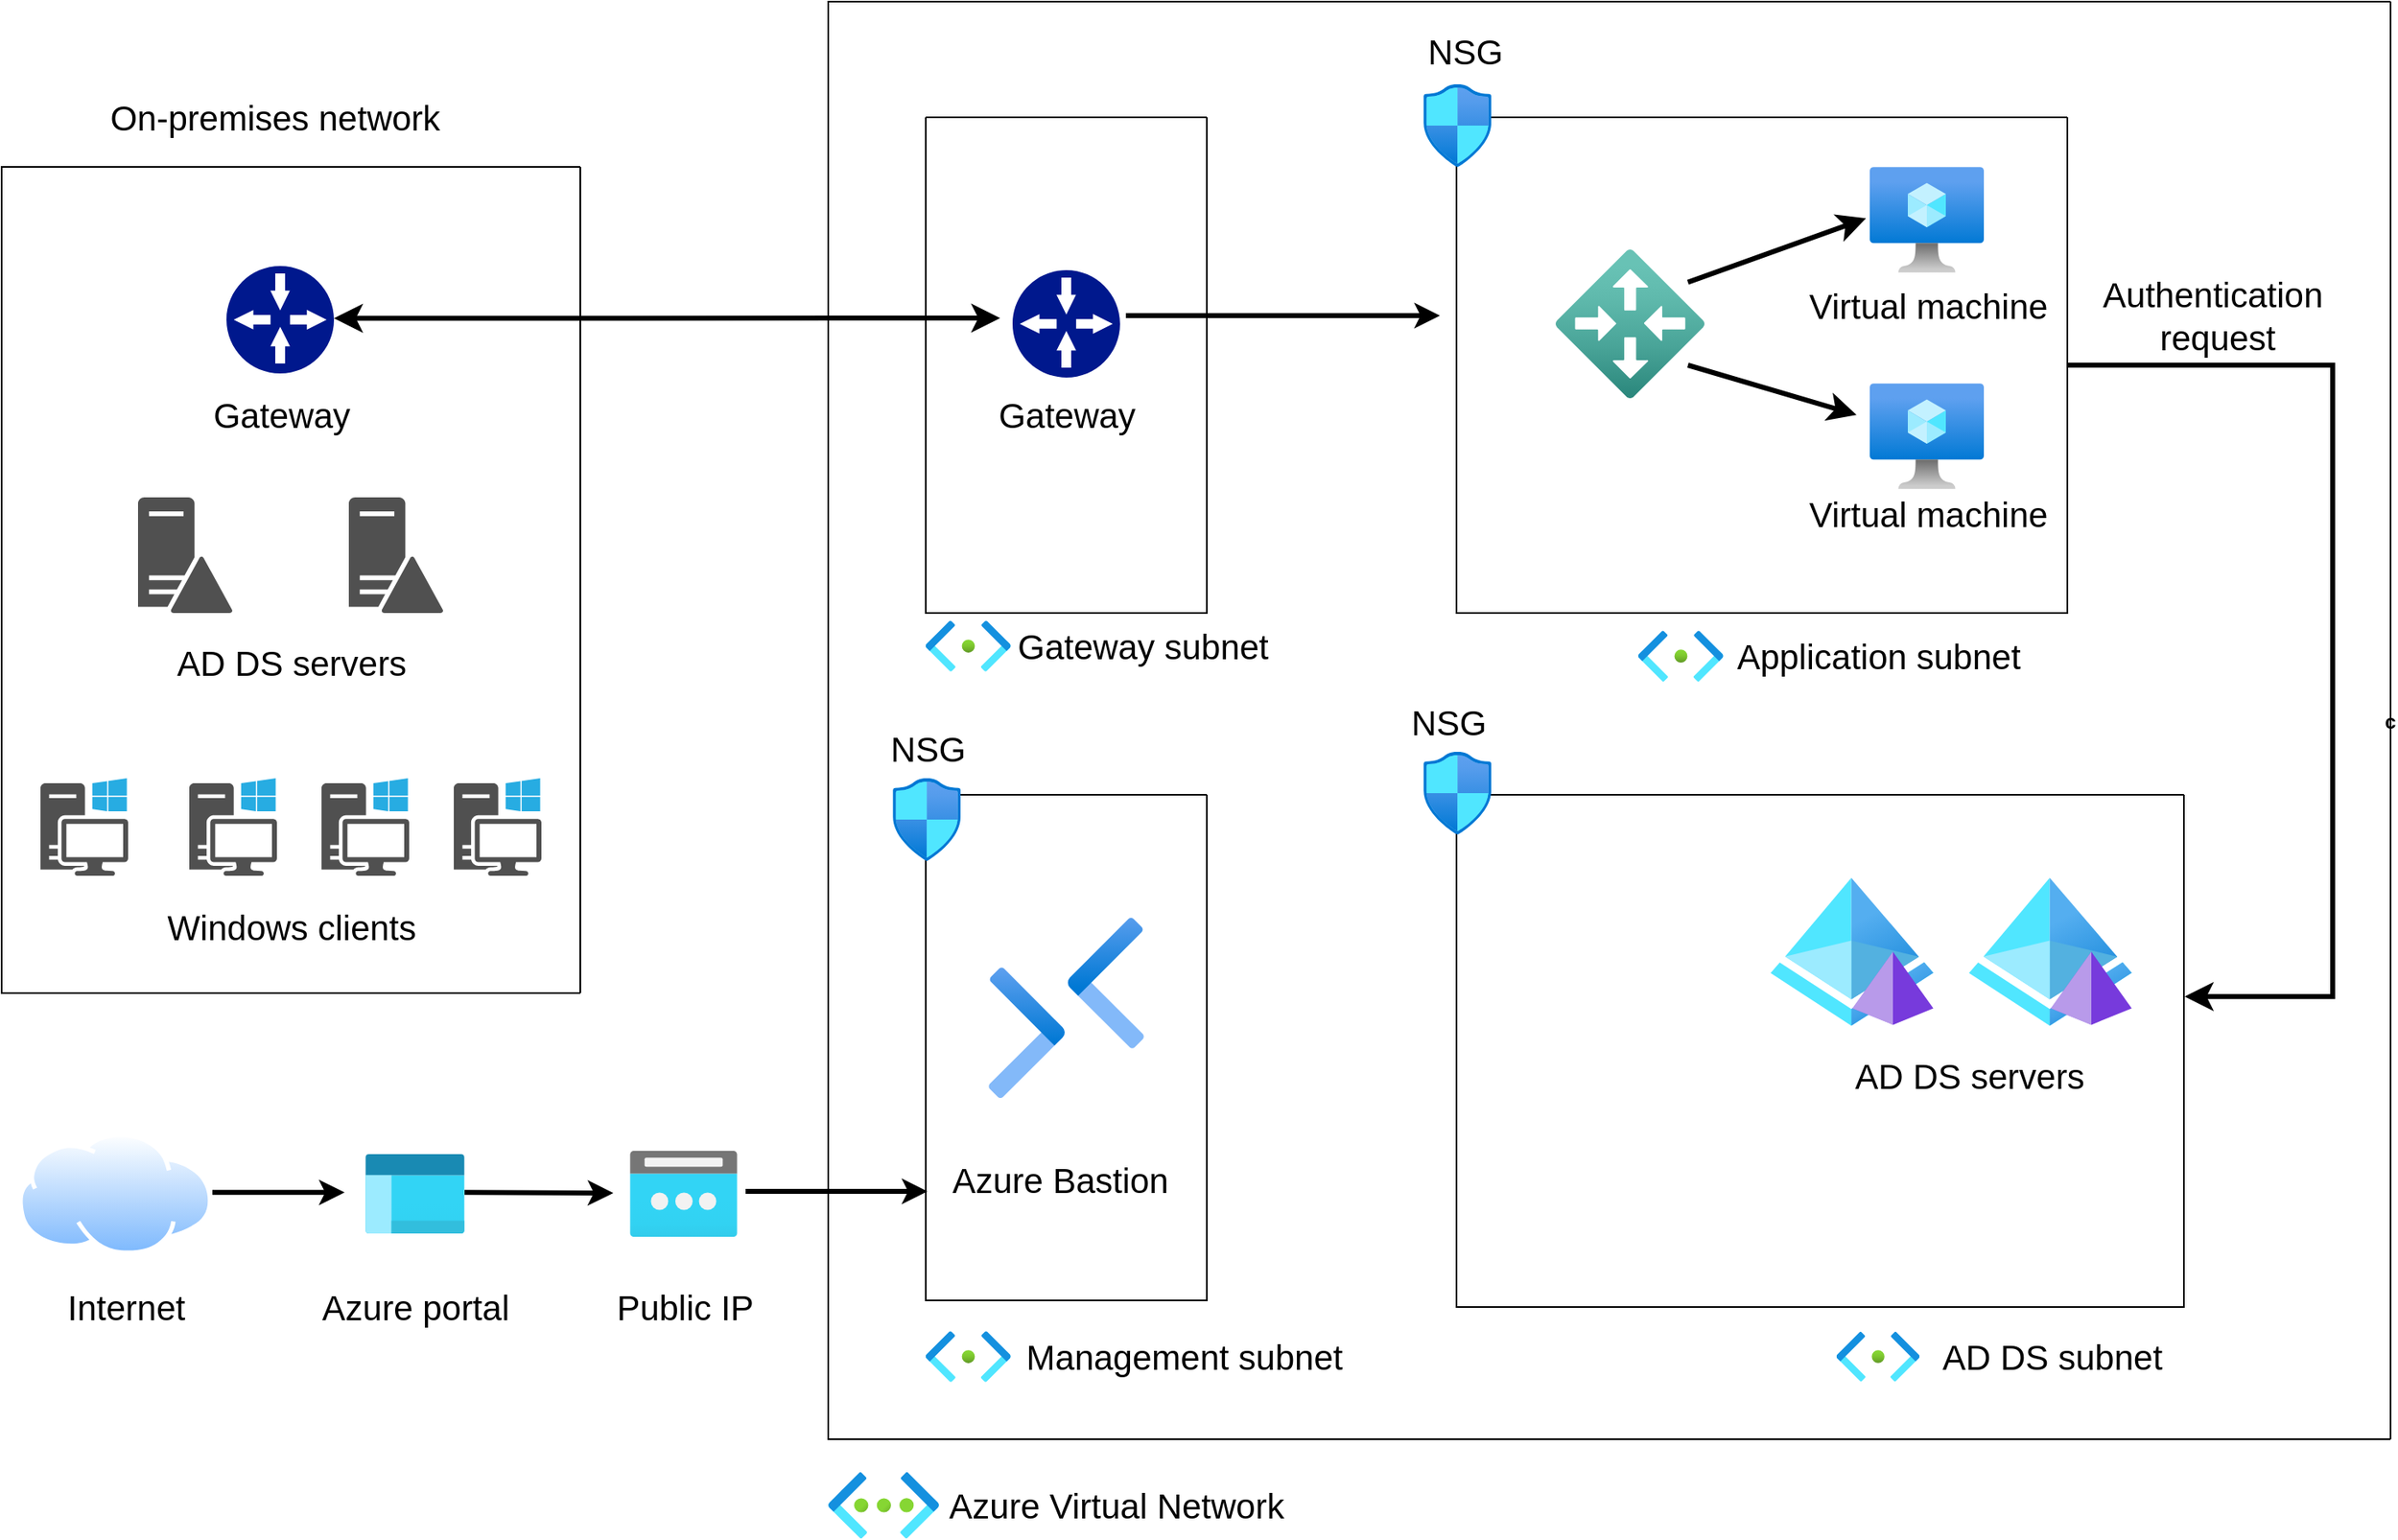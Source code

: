 <mxfile version="27.2.0">
  <diagram name="Page-1" id="7Li4XEzcXE7XpgJw0n9r">
    <mxGraphModel grid="1" page="1" gridSize="10" guides="1" tooltips="1" connect="0" arrows="0" fold="1" pageScale="1" pageWidth="1500" pageHeight="1024" math="0" shadow="0">
      <root>
        <mxCell id="0" />
        <mxCell id="1" parent="0" />
        <mxCell id="i0XiR1L-IUty-hpjOwD0-3" value="" style="swimlane;startSize=0;direction=south;" vertex="1" parent="1">
          <mxGeometry x="40" y="160" width="350" height="500" as="geometry">
            <mxRectangle x="260" y="90" width="50" height="40" as="alternateBounds" />
          </mxGeometry>
        </mxCell>
        <mxCell id="i0XiR1L-IUty-hpjOwD0-11" value="" style="sketch=0;pointerEvents=1;shadow=0;dashed=0;html=1;strokeColor=none;fillColor=#505050;labelPosition=center;verticalLabelPosition=bottom;verticalAlign=top;outlineConnect=0;align=center;shape=mxgraph.office.servers.domain_controller;" vertex="1" parent="i0XiR1L-IUty-hpjOwD0-3">
          <mxGeometry x="82.5" y="200" width="57.5" height="70" as="geometry" />
        </mxCell>
        <mxCell id="i0XiR1L-IUty-hpjOwD0-12" value="" style="sketch=0;pointerEvents=1;shadow=0;dashed=0;html=1;strokeColor=none;fillColor=#505050;labelPosition=center;verticalLabelPosition=bottom;verticalAlign=top;outlineConnect=0;align=center;shape=mxgraph.office.servers.domain_controller;" vertex="1" parent="i0XiR1L-IUty-hpjOwD0-3">
          <mxGeometry x="210" y="200" width="57.5" height="70" as="geometry" />
        </mxCell>
        <mxCell id="i0XiR1L-IUty-hpjOwD0-15" value="" style="sketch=0;pointerEvents=1;shadow=0;dashed=0;html=1;strokeColor=none;fillColor=#505050;labelPosition=center;verticalLabelPosition=bottom;verticalAlign=top;outlineConnect=0;align=center;shape=mxgraph.office.devices.workstation_pc;" vertex="1" parent="i0XiR1L-IUty-hpjOwD0-3">
          <mxGeometry x="23.5" y="370" width="53" height="59" as="geometry" />
        </mxCell>
        <mxCell id="i0XiR1L-IUty-hpjOwD0-16" value="" style="sketch=0;pointerEvents=1;shadow=0;dashed=0;html=1;strokeColor=none;fillColor=#505050;labelPosition=center;verticalLabelPosition=bottom;verticalAlign=top;outlineConnect=0;align=center;shape=mxgraph.office.devices.workstation_pc;" vertex="1" parent="i0XiR1L-IUty-hpjOwD0-3">
          <mxGeometry x="193.5" y="370" width="53" height="59" as="geometry" />
        </mxCell>
        <mxCell id="i0XiR1L-IUty-hpjOwD0-17" value="" style="sketch=0;pointerEvents=1;shadow=0;dashed=0;html=1;strokeColor=none;fillColor=#505050;labelPosition=center;verticalLabelPosition=bottom;verticalAlign=top;outlineConnect=0;align=center;shape=mxgraph.office.devices.workstation_pc;" vertex="1" parent="i0XiR1L-IUty-hpjOwD0-3">
          <mxGeometry x="273.5" y="370" width="53" height="59" as="geometry" />
        </mxCell>
        <mxCell id="i0XiR1L-IUty-hpjOwD0-27" value="" style="sketch=0;pointerEvents=1;shadow=0;dashed=0;html=1;strokeColor=none;fillColor=#505050;labelPosition=center;verticalLabelPosition=bottom;verticalAlign=top;outlineConnect=0;align=center;shape=mxgraph.office.devices.workstation_pc;" vertex="1" parent="i0XiR1L-IUty-hpjOwD0-3">
          <mxGeometry x="113.5" y="370" width="53" height="59" as="geometry" />
        </mxCell>
        <mxCell id="i0XiR1L-IUty-hpjOwD0-39" value="" style="sketch=0;aspect=fixed;pointerEvents=1;shadow=0;dashed=0;html=1;strokeColor=none;labelPosition=center;verticalLabelPosition=bottom;verticalAlign=top;align=center;fillColor=#00188D;shape=mxgraph.mscae.enterprise.gateway" vertex="1" parent="i0XiR1L-IUty-hpjOwD0-3">
          <mxGeometry x="136" y="60" width="65" height="65" as="geometry" />
        </mxCell>
        <mxCell id="i0XiR1L-IUty-hpjOwD0-74" value="" style="edgeStyle=none;orthogonalLoop=1;jettySize=auto;html=1;endArrow=classic;startArrow=classic;endSize=8;startSize=8;rounded=0;strokeColor=default;strokeWidth=3;align=center;verticalAlign=middle;fontFamily=Helvetica;fontSize=12;fontColor=#ffffff;labelBackgroundColor=default;entryX=0.033;entryY=0.448;entryDx=0;entryDy=0;entryPerimeter=0;" edge="1" parent="i0XiR1L-IUty-hpjOwD0-3">
          <mxGeometry width="100" relative="1" as="geometry">
            <mxPoint x="201" y="91.62" as="sourcePoint" />
            <mxPoint x="603.98" y="91.5" as="targetPoint" />
            <Array as="points" />
          </mxGeometry>
        </mxCell>
        <mxCell id="rgwqZH28_eskB4CYeROk-5" value="&lt;div&gt;&lt;font style=&quot;font-size: 21px;&quot;&gt;AD DS servers&lt;/font&gt;&lt;/div&gt;" style="text;html=1;align=center;verticalAlign=middle;resizable=0;points=[];autosize=1;strokeColor=none;fillColor=none;fontFamily=Helvetica;fontSize=20;fontColor=default;" vertex="1" parent="i0XiR1L-IUty-hpjOwD0-3">
          <mxGeometry x="95" y="280" width="160" height="40" as="geometry" />
        </mxCell>
        <mxCell id="rgwqZH28_eskB4CYeROk-7" value="&lt;div&gt;&lt;font style=&quot;font-size: 21px;&quot;&gt;Gateway&lt;/font&gt;&lt;/div&gt;" style="text;html=1;align=center;verticalAlign=middle;resizable=0;points=[];autosize=1;strokeColor=none;fillColor=none;fontFamily=Helvetica;fontSize=20;fontColor=default;" vertex="1" parent="i0XiR1L-IUty-hpjOwD0-3">
          <mxGeometry x="113.5" y="130.0" width="110" height="40" as="geometry" />
        </mxCell>
        <mxCell id="rgwqZH28_eskB4CYeROk-8" value="&lt;div&gt;&lt;font style=&quot;font-size: 21px;&quot;&gt;Windows clients&lt;/font&gt;&lt;/div&gt;" style="text;html=1;align=center;verticalAlign=middle;resizable=0;points=[];autosize=1;strokeColor=none;fillColor=none;fontFamily=Helvetica;fontSize=20;fontColor=default;" vertex="1" parent="i0XiR1L-IUty-hpjOwD0-3">
          <mxGeometry x="90" y="440" width="170" height="40" as="geometry" />
        </mxCell>
        <mxCell id="i0XiR1L-IUty-hpjOwD0-28" value="c" style="swimlane;startSize=0;direction=south;fontSize=12;" vertex="1" parent="1">
          <mxGeometry x="540" y="60" width="945" height="870" as="geometry">
            <mxRectangle x="260" y="90" width="50" height="40" as="alternateBounds" />
          </mxGeometry>
        </mxCell>
        <mxCell id="i0XiR1L-IUty-hpjOwD0-40" value="" style="swimlane;startSize=0;" vertex="1" parent="i0XiR1L-IUty-hpjOwD0-28">
          <mxGeometry x="59" y="480" width="170" height="306" as="geometry" />
        </mxCell>
        <mxCell id="i0XiR1L-IUty-hpjOwD0-44" value="" style="image;aspect=fixed;html=1;points=[];align=center;fontSize=12;image=img/lib/azure2/networking/Bastions.svg;" vertex="1" parent="i0XiR1L-IUty-hpjOwD0-40">
          <mxGeometry x="38.08" y="74" width="93.83" height="110" as="geometry" />
        </mxCell>
        <mxCell id="i0XiR1L-IUty-hpjOwD0-42" value="" style="swimlane;startSize=0;" vertex="1" parent="i0XiR1L-IUty-hpjOwD0-28">
          <mxGeometry x="380" y="70" width="369.5" height="300" as="geometry" />
        </mxCell>
        <mxCell id="i0XiR1L-IUty-hpjOwD0-58" value="" style="image;aspect=fixed;html=1;points=[];align=center;fontSize=12;image=img/lib/azure2/networking/Network_Security_Groups.svg;" vertex="1" parent="i0XiR1L-IUty-hpjOwD0-42">
          <mxGeometry x="-20.0" y="-20" width="41.18" height="50" as="geometry" />
        </mxCell>
        <mxCell id="i0XiR1L-IUty-hpjOwD0-60" value="" style="image;aspect=fixed;html=1;points=[];align=center;fontSize=12;image=img/lib/azure2/compute/Virtual_Machine.svg;" vertex="1" parent="i0XiR1L-IUty-hpjOwD0-42">
          <mxGeometry x="250" y="161" width="69" height="64" as="geometry" />
        </mxCell>
        <mxCell id="i0XiR1L-IUty-hpjOwD0-61" value="" style="image;aspect=fixed;html=1;points=[];align=center;fontSize=12;image=img/lib/azure2/compute/Virtual_Machine.svg;" vertex="1" parent="i0XiR1L-IUty-hpjOwD0-42">
          <mxGeometry x="250" y="30" width="69" height="64" as="geometry" />
        </mxCell>
        <mxCell id="i0XiR1L-IUty-hpjOwD0-63" value="" style="image;aspect=fixed;html=1;points=[];align=center;fontSize=12;image=img/lib/azure2/networking/Local_Network_Gateways.svg;" vertex="1" parent="i0XiR1L-IUty-hpjOwD0-42">
          <mxGeometry x="60" y="80" width="90" height="90" as="geometry" />
        </mxCell>
        <mxCell id="IRD0aF9I99jayWF57l2c-14" value="" style="endArrow=classic;html=1;rounded=0;strokeColor=default;strokeWidth=3;align=center;verticalAlign=middle;fontFamily=Helvetica;fontSize=12;fontColor=#ffffff;labelBackgroundColor=default;edgeStyle=none;startSize=8;endSize=8;" edge="1" parent="i0XiR1L-IUty-hpjOwD0-42">
          <mxGeometry width="50" height="50" relative="1" as="geometry">
            <mxPoint x="140" y="149.998" as="sourcePoint" />
            <mxPoint x="242" y="180.163" as="targetPoint" />
          </mxGeometry>
        </mxCell>
        <mxCell id="IRD0aF9I99jayWF57l2c-17" value="" style="endArrow=classic;html=1;rounded=0;strokeColor=default;strokeWidth=3;align=center;verticalAlign=middle;fontFamily=Helvetica;fontSize=12;fontColor=#ffffff;labelBackgroundColor=default;edgeStyle=none;startSize=8;endSize=8;entryX=-0.033;entryY=0.486;entryDx=0;entryDy=0;entryPerimeter=0;" edge="1" parent="i0XiR1L-IUty-hpjOwD0-42" target="i0XiR1L-IUty-hpjOwD0-61">
          <mxGeometry width="50" height="50" relative="1" as="geometry">
            <mxPoint x="140" y="99.84" as="sourcePoint" />
            <mxPoint x="230" y="70" as="targetPoint" />
          </mxGeometry>
        </mxCell>
        <mxCell id="rgwqZH28_eskB4CYeROk-2" value="&lt;div&gt;&lt;font&gt;Virtual machine&lt;/font&gt;&lt;/div&gt;" style="text;html=1;align=center;verticalAlign=middle;resizable=0;points=[];autosize=1;strokeColor=none;fillColor=none;fontFamily=Helvetica;fontSize=21;fontColor=default;" vertex="1" parent="i0XiR1L-IUty-hpjOwD0-42">
          <mxGeometry x="199.5" y="94.0" width="170" height="40" as="geometry" />
        </mxCell>
        <mxCell id="rgwqZH28_eskB4CYeROk-3" value="&lt;div&gt;&lt;font&gt;Virtual machine&lt;/font&gt;&lt;/div&gt;" style="text;html=1;align=center;verticalAlign=middle;resizable=0;points=[];autosize=1;strokeColor=none;fillColor=none;fontFamily=Helvetica;fontSize=21;fontColor=default;" vertex="1" parent="i0XiR1L-IUty-hpjOwD0-42">
          <mxGeometry x="199.5" y="220.0" width="170" height="40" as="geometry" />
        </mxCell>
        <mxCell id="i0XiR1L-IUty-hpjOwD0-43" value="" style="swimlane;startSize=0;" vertex="1" parent="i0XiR1L-IUty-hpjOwD0-28">
          <mxGeometry x="380" y="480" width="440" height="310" as="geometry" />
        </mxCell>
        <mxCell id="i0XiR1L-IUty-hpjOwD0-45" value="" style="image;aspect=fixed;html=1;points=[];align=center;fontSize=12;image=img/lib/azure2/identity/Azure_AD_Domain_Services.svg;" vertex="1" parent="i0XiR1L-IUty-hpjOwD0-43">
          <mxGeometry x="190" y="50" width="98.44" height="90" as="geometry" />
        </mxCell>
        <mxCell id="i0XiR1L-IUty-hpjOwD0-46" value="" style="image;aspect=fixed;html=1;points=[];align=center;fontSize=12;image=img/lib/azure2/identity/Azure_AD_Domain_Services.svg;" vertex="1" parent="i0XiR1L-IUty-hpjOwD0-43">
          <mxGeometry x="310" y="50" width="98.44" height="90" as="geometry" />
        </mxCell>
        <mxCell id="i0XiR1L-IUty-hpjOwD0-57" value="" style="image;aspect=fixed;html=1;points=[];align=center;fontSize=12;image=img/lib/azure2/networking/Network_Security_Groups.svg;" vertex="1" parent="i0XiR1L-IUty-hpjOwD0-43">
          <mxGeometry x="-20" y="-26" width="41.18" height="50" as="geometry" />
        </mxCell>
        <mxCell id="rgwqZH28_eskB4CYeROk-4" value="&lt;div&gt;&lt;font style=&quot;font-size: 21px;&quot;&gt;AD DS servers&lt;/font&gt;&lt;/div&gt;" style="text;html=1;align=center;verticalAlign=middle;resizable=0;points=[];autosize=1;strokeColor=none;fillColor=none;fontFamily=Helvetica;fontSize=20;fontColor=default;" vertex="1" parent="i0XiR1L-IUty-hpjOwD0-43">
          <mxGeometry x="230" y="150" width="160" height="40" as="geometry" />
        </mxCell>
        <mxCell id="i0XiR1L-IUty-hpjOwD0-49" value="" style="image;aspect=fixed;html=1;points=[];align=center;fontSize=12;image=img/lib/azure2/networking/Subnet.svg;" vertex="1" parent="i0XiR1L-IUty-hpjOwD0-28">
          <mxGeometry x="59" y="374.64" width="51.3" height="30.72" as="geometry" />
        </mxCell>
        <mxCell id="i0XiR1L-IUty-hpjOwD0-50" value="" style="image;aspect=fixed;html=1;points=[];align=center;fontSize=12;image=img/lib/azure2/networking/Subnet.svg;" vertex="1" parent="i0XiR1L-IUty-hpjOwD0-28">
          <mxGeometry x="490" y="380.72" width="51.3" height="30.72" as="geometry" />
        </mxCell>
        <mxCell id="i0XiR1L-IUty-hpjOwD0-53" value="" style="swimlane;startSize=0;" vertex="1" parent="i0XiR1L-IUty-hpjOwD0-28">
          <mxGeometry x="59" y="70" width="170" height="300" as="geometry" />
        </mxCell>
        <mxCell id="i0XiR1L-IUty-hpjOwD0-75" value="" style="sketch=0;aspect=fixed;pointerEvents=1;shadow=0;dashed=0;html=1;strokeColor=none;labelPosition=center;verticalLabelPosition=bottom;verticalAlign=top;align=center;fillColor=#00188D;shape=mxgraph.mscae.enterprise.gateway" vertex="1" parent="i0XiR1L-IUty-hpjOwD0-53">
          <mxGeometry x="52.5" y="92.5" width="65" height="65" as="geometry" />
        </mxCell>
        <mxCell id="rgwqZH28_eskB4CYeROk-6" value="&lt;div&gt;&lt;font style=&quot;font-size: 21px;&quot;&gt;Gateway&lt;/font&gt;&lt;/div&gt;" style="text;html=1;align=center;verticalAlign=middle;resizable=0;points=[];autosize=1;strokeColor=none;fillColor=none;fontFamily=Helvetica;fontSize=20;fontColor=default;" vertex="1" parent="i0XiR1L-IUty-hpjOwD0-53">
          <mxGeometry x="30" y="160.0" width="110" height="40" as="geometry" />
        </mxCell>
        <mxCell id="i0XiR1L-IUty-hpjOwD0-55" value="" style="image;aspect=fixed;html=1;points=[];align=center;fontSize=12;image=img/lib/azure2/networking/Subnet.svg;" vertex="1" parent="i0XiR1L-IUty-hpjOwD0-28">
          <mxGeometry x="59" y="804.64" width="51.3" height="30.72" as="geometry" />
        </mxCell>
        <mxCell id="i0XiR1L-IUty-hpjOwD0-51" value="" style="image;aspect=fixed;html=1;points=[];align=center;fontSize=12;image=img/lib/azure2/networking/Subnet.svg;" vertex="1" parent="i0XiR1L-IUty-hpjOwD0-28">
          <mxGeometry x="609.9" y="805" width="50.1" height="30" as="geometry" />
        </mxCell>
        <mxCell id="i0XiR1L-IUty-hpjOwD0-56" value="" style="image;aspect=fixed;html=1;points=[];align=center;fontSize=12;image=img/lib/azure2/networking/Network_Security_Groups.svg;" vertex="1" parent="i0XiR1L-IUty-hpjOwD0-28">
          <mxGeometry x="39" y="470" width="41.18" height="50" as="geometry" />
        </mxCell>
        <mxCell id="IRD0aF9I99jayWF57l2c-2" value="&lt;div&gt;&lt;font style=&quot;font-size: 21px;&quot;&gt;Management subnet&lt;/font&gt;&lt;/div&gt;" style="text;html=1;align=center;verticalAlign=middle;resizable=0;points=[];autosize=1;strokeColor=none;fillColor=none;fontFamily=Helvetica;fontSize=20;fontColor=default;" vertex="1" parent="i0XiR1L-IUty-hpjOwD0-28">
          <mxGeometry x="110.3" y="800" width="210" height="40" as="geometry" />
        </mxCell>
        <mxCell id="IRD0aF9I99jayWF57l2c-3" value="&lt;div&gt;&lt;font style=&quot;font-size: 21px;&quot;&gt;AD DS subnet&lt;/font&gt;&lt;/div&gt;" style="text;html=1;align=center;verticalAlign=middle;resizable=0;points=[];autosize=1;strokeColor=none;fillColor=none;fontFamily=Helvetica;fontSize=20;fontColor=default;" vertex="1" parent="i0XiR1L-IUty-hpjOwD0-28">
          <mxGeometry x="660" y="800" width="160" height="40" as="geometry" />
        </mxCell>
        <mxCell id="IRD0aF9I99jayWF57l2c-4" value="&lt;div&gt;&lt;font style=&quot;font-size: 21px;&quot;&gt;Gateway subnet&lt;/font&gt;&lt;/div&gt;" style="text;html=1;align=center;verticalAlign=middle;resizable=0;points=[];autosize=1;strokeColor=none;fillColor=none;fontFamily=Helvetica;fontSize=20;fontColor=default;" vertex="1" parent="i0XiR1L-IUty-hpjOwD0-28">
          <mxGeometry x="100" y="370.0" width="180" height="40" as="geometry" />
        </mxCell>
        <mxCell id="IRD0aF9I99jayWF57l2c-6" value="&lt;div&gt;&lt;font&gt;Application subnet&lt;/font&gt;&lt;/div&gt;" style="text;html=1;align=center;verticalAlign=middle;resizable=0;points=[];autosize=1;strokeColor=none;fillColor=none;fontFamily=Helvetica;fontSize=21;fontColor=default;" vertex="1" parent="i0XiR1L-IUty-hpjOwD0-28">
          <mxGeometry x="534.95" y="376.08" width="200" height="40" as="geometry" />
        </mxCell>
        <mxCell id="IRD0aF9I99jayWF57l2c-8" value="" style="edgeStyle=segmentEdgeStyle;endArrow=classic;html=1;curved=0;rounded=0;endSize=8;startSize=8;sourcePerimeterSpacing=0;targetPerimeterSpacing=0;strokeColor=default;strokeWidth=3;align=center;verticalAlign=middle;fontFamily=Helvetica;fontSize=12;fontColor=#ffffff;labelBackgroundColor=default;entryX=1.001;entryY=0.394;entryDx=0;entryDy=0;entryPerimeter=0;" edge="1" parent="i0XiR1L-IUty-hpjOwD0-28" target="i0XiR1L-IUty-hpjOwD0-43">
          <mxGeometry width="100" relative="1" as="geometry">
            <mxPoint x="749" y="220" as="sourcePoint" />
            <mxPoint x="880" y="260" as="targetPoint" />
            <Array as="points">
              <mxPoint x="910" y="220" />
              <mxPoint x="910" y="602" />
            </Array>
          </mxGeometry>
        </mxCell>
        <mxCell id="IRD0aF9I99jayWF57l2c-9" value="&lt;div&gt;&lt;font&gt;Authentication&amp;nbsp;&lt;/font&gt;&lt;/div&gt;&lt;div&gt;&lt;span style=&quot;background-color: transparent; color: light-dark(rgb(0, 0, 0), rgb(255, 255, 255));&quot;&gt;request&lt;/span&gt;&lt;/div&gt;" style="text;html=1;align=center;verticalAlign=middle;resizable=0;points=[];autosize=1;strokeColor=none;fillColor=none;fontFamily=Helvetica;fontSize=21;fontColor=default;" vertex="1" parent="i0XiR1L-IUty-hpjOwD0-28">
          <mxGeometry x="760" y="160.0" width="160" height="60" as="geometry" />
        </mxCell>
        <mxCell id="IRD0aF9I99jayWF57l2c-10" value="&lt;div&gt;&lt;font&gt;NSG&lt;/font&gt;&lt;/div&gt;" style="text;html=1;align=center;verticalAlign=middle;resizable=0;points=[];autosize=1;strokeColor=none;fillColor=none;fontFamily=Helvetica;fontSize=21;fontColor=default;" vertex="1" parent="i0XiR1L-IUty-hpjOwD0-28">
          <mxGeometry x="350" y="10" width="70" height="40" as="geometry" />
        </mxCell>
        <mxCell id="IRD0aF9I99jayWF57l2c-11" value="&lt;div&gt;&lt;font&gt;NSG&lt;/font&gt;&lt;/div&gt;" style="text;html=1;align=center;verticalAlign=middle;resizable=0;points=[];autosize=1;strokeColor=none;fillColor=none;fontFamily=Helvetica;fontSize=21;fontColor=default;" vertex="1" parent="i0XiR1L-IUty-hpjOwD0-28">
          <mxGeometry x="340" y="416.08" width="70" height="40" as="geometry" />
        </mxCell>
        <mxCell id="IRD0aF9I99jayWF57l2c-12" value="&lt;div&gt;&lt;font&gt;NSG&lt;/font&gt;&lt;/div&gt;" style="text;html=1;align=center;verticalAlign=middle;resizable=0;points=[];autosize=1;strokeColor=none;fillColor=none;fontFamily=Helvetica;fontSize=21;fontColor=default;" vertex="1" parent="i0XiR1L-IUty-hpjOwD0-28">
          <mxGeometry x="24.59" y="432" width="70" height="40" as="geometry" />
        </mxCell>
        <mxCell id="rgwqZH28_eskB4CYeROk-11" value="" style="edgeStyle=none;orthogonalLoop=1;jettySize=auto;html=1;rounded=0;fontFamily=Helvetica;fontSize=12;fontColor=#ffffff;strokeWidth=3;" edge="1" parent="i0XiR1L-IUty-hpjOwD0-28">
          <mxGeometry width="80" relative="1" as="geometry">
            <mxPoint x="180" y="190.0" as="sourcePoint" />
            <mxPoint x="370" y="190" as="targetPoint" />
            <Array as="points" />
          </mxGeometry>
        </mxCell>
        <mxCell id="i0XiR1L-IUty-hpjOwD0-47" value="" style="image;aspect=fixed;html=1;points=[];align=center;fontSize=12;image=img/lib/azure2/networking/Virtual_Networks.svg;" vertex="1" parent="1">
          <mxGeometry x="540" y="950" width="67" height="40" as="geometry" />
        </mxCell>
        <mxCell id="i0XiR1L-IUty-hpjOwD0-52" value="" style="image;aspect=fixed;html=1;points=[];align=center;fontSize=12;image=img/lib/azure2/general/Management_Portal.svg;" vertex="1" parent="1">
          <mxGeometry x="260" y="757.5" width="60" height="48" as="geometry" />
        </mxCell>
        <mxCell id="i0XiR1L-IUty-hpjOwD0-62" value="" style="image;aspect=fixed;html=1;points=[];align=center;fontSize=12;image=img/lib/azure2/networking/Public_IP_Addresses.svg;" vertex="1" parent="1">
          <mxGeometry x="420" y="755.5" width="65" height="52" as="geometry" />
        </mxCell>
        <mxCell id="i0XiR1L-IUty-hpjOwD0-66" value="" style="image;aspect=fixed;perimeter=ellipsePerimeter;html=1;align=center;shadow=0;dashed=0;spacingTop=3;image=img/lib/active_directory/internet_cloud.svg;" vertex="1" parent="1">
          <mxGeometry x="50" y="744.5" width="117.46" height="74" as="geometry" />
        </mxCell>
        <mxCell id="i0XiR1L-IUty-hpjOwD0-67" value="" style="edgeStyle=none;orthogonalLoop=1;jettySize=auto;html=1;rounded=0;fontFamily=Helvetica;fontSize=12;fontColor=#ffffff;strokeWidth=3;" edge="1" parent="1">
          <mxGeometry width="80" relative="1" as="geometry">
            <mxPoint x="167.46" y="780.67" as="sourcePoint" />
            <mxPoint x="247.46" y="780.67" as="targetPoint" />
            <Array as="points" />
          </mxGeometry>
        </mxCell>
        <mxCell id="i0XiR1L-IUty-hpjOwD0-68" value="" style="edgeStyle=none;orthogonalLoop=1;jettySize=auto;html=1;rounded=0;fontFamily=Helvetica;fontSize=12;fontColor=#ffffff;strokeWidth=3;" edge="1" parent="1">
          <mxGeometry width="80" relative="1" as="geometry">
            <mxPoint x="320" y="780.67" as="sourcePoint" />
            <mxPoint x="410" y="781" as="targetPoint" />
            <Array as="points" />
          </mxGeometry>
        </mxCell>
        <mxCell id="i0XiR1L-IUty-hpjOwD0-70" value="" style="orthogonalLoop=1;jettySize=auto;html=1;rounded=0;strokeColor=default;strokeWidth=3;align=center;verticalAlign=middle;fontFamily=Helvetica;fontSize=12;fontColor=#ffffff;labelBackgroundColor=default;endArrow=classic;" edge="1" parent="1">
          <mxGeometry width="80" relative="1" as="geometry">
            <mxPoint x="490" y="780" as="sourcePoint" />
            <mxPoint x="600" y="780" as="targetPoint" />
          </mxGeometry>
        </mxCell>
        <mxCell id="IRD0aF9I99jayWF57l2c-1" value="&lt;font style=&quot;font-size: 21px;&quot;&gt;Azure Bastion&lt;/font&gt;" style="text;html=1;align=center;verticalAlign=middle;resizable=0;points=[];autosize=1;strokeColor=none;fillColor=none;strokeWidth=1;" vertex="1" parent="1">
          <mxGeometry x="605" y="753" width="150" height="40" as="geometry" />
        </mxCell>
        <mxCell id="IRD0aF9I99jayWF57l2c-19" value="&lt;div&gt;&lt;font style=&quot;font-size: 21px;&quot;&gt;On-premises network&lt;/font&gt;&lt;/div&gt;" style="text;html=1;align=center;verticalAlign=middle;resizable=0;points=[];autosize=1;strokeColor=none;fillColor=none;fontFamily=Helvetica;fontSize=20;fontColor=default;" vertex="1" parent="1">
          <mxGeometry x="95.0" y="110" width="220" height="40" as="geometry" />
        </mxCell>
        <mxCell id="rgwqZH28_eskB4CYeROk-1" value="&lt;div&gt;&lt;font style=&quot;font-size: 21px;&quot;&gt;Azure Virtual Network&lt;/font&gt;&lt;/div&gt;" style="text;html=1;align=center;verticalAlign=middle;resizable=0;points=[];autosize=1;strokeColor=none;fillColor=none;fontFamily=Helvetica;fontSize=20;fontColor=default;" vertex="1" parent="1">
          <mxGeometry x="599" y="950" width="230" height="40" as="geometry" />
        </mxCell>
        <mxCell id="rgwqZH28_eskB4CYeROk-12" value="&lt;div&gt;&lt;font style=&quot;font-size: 21px;&quot;&gt;Internet&lt;/font&gt;&lt;/div&gt;" style="text;html=1;align=center;verticalAlign=middle;resizable=0;points=[];autosize=1;strokeColor=none;fillColor=none;fontFamily=Helvetica;fontSize=20;fontColor=default;" vertex="1" parent="1">
          <mxGeometry x="70" y="830" width="90" height="40" as="geometry" />
        </mxCell>
        <mxCell id="rgwqZH28_eskB4CYeROk-13" value="&lt;div&gt;&lt;font style=&quot;font-size: 21px;&quot;&gt;Azure portal&lt;/font&gt;&lt;/div&gt;" style="text;html=1;align=center;verticalAlign=middle;resizable=0;points=[];autosize=1;strokeColor=none;fillColor=none;fontFamily=Helvetica;fontSize=20;fontColor=default;" vertex="1" parent="1">
          <mxGeometry x="220" y="830" width="140" height="40" as="geometry" />
        </mxCell>
        <mxCell id="rgwqZH28_eskB4CYeROk-14" value="&lt;div&gt;&lt;font style=&quot;font-size: 21px;&quot;&gt;Public IP&lt;/font&gt;&lt;/div&gt;" style="text;html=1;align=center;verticalAlign=middle;resizable=0;points=[];autosize=1;strokeColor=none;fillColor=none;fontFamily=Helvetica;fontSize=20;fontColor=default;" vertex="1" parent="1">
          <mxGeometry x="397.5" y="830" width="110" height="40" as="geometry" />
        </mxCell>
      </root>
    </mxGraphModel>
  </diagram>
</mxfile>
